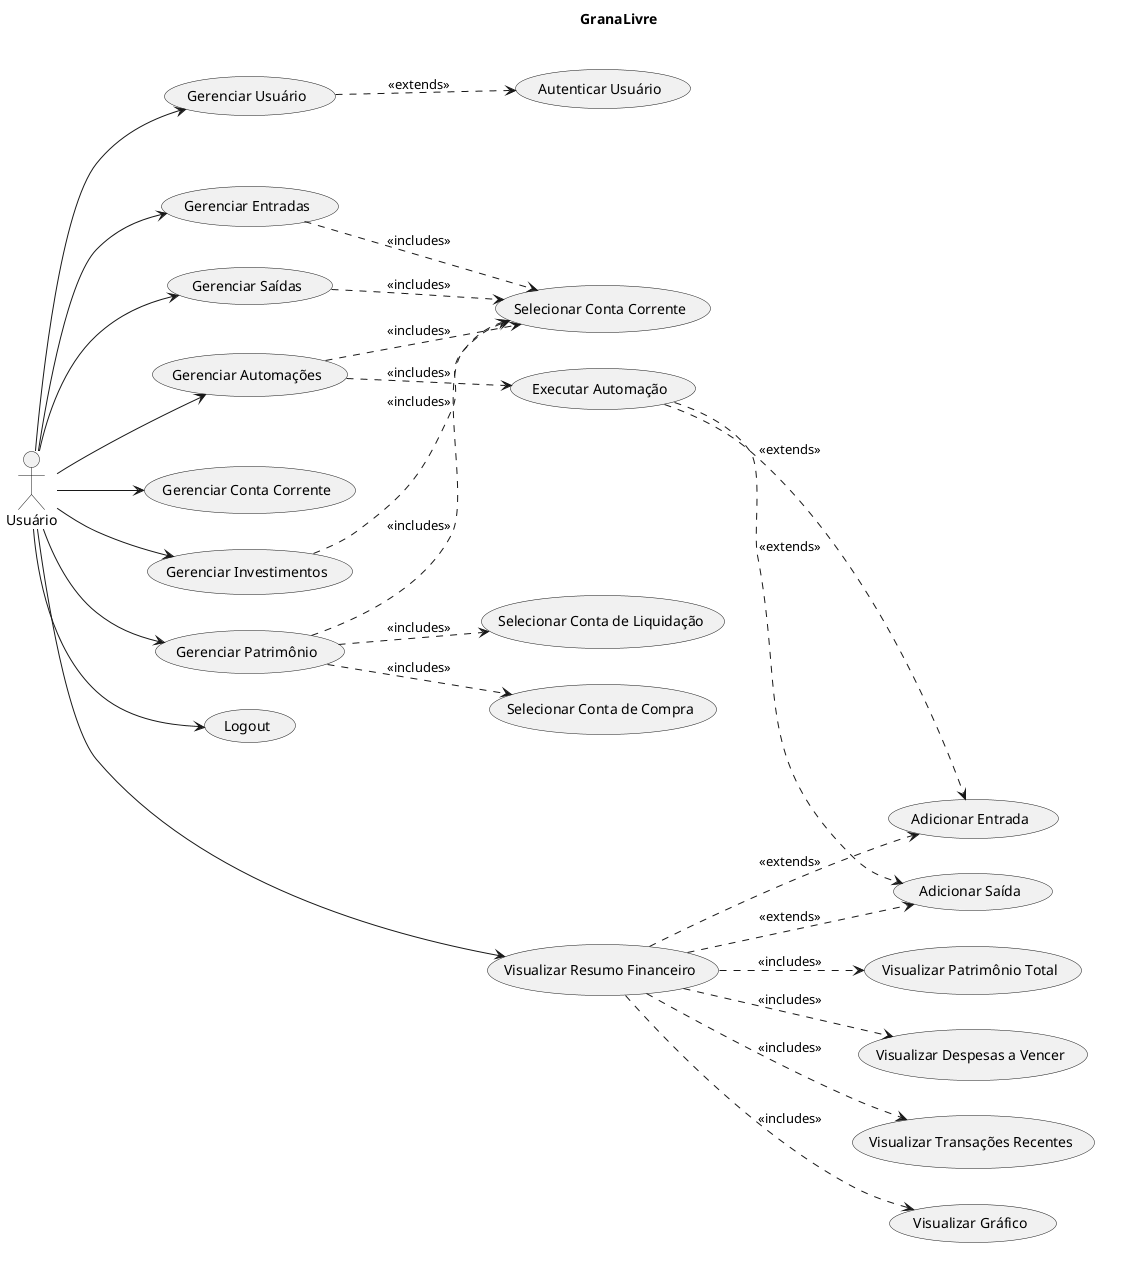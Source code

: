 @startuml GranaLivreUseCases
left to right direction

skinparam packageBorderColor transparent
skinparam packageBackgroundColor transparent

actor "Usuário" as User

rectangle "GranaLivre" {

    ' ----------------------
    ' Bloco: Usuário
    ' ----------------------
    rectangle {
        usecase "Gerenciar Usuário" as UC_GerenciarUsuario
        usecase "Autenticar Usuário" as UC_AutenticarUsuario
        UC_GerenciarUsuario ..> UC_AutenticarUsuario : <<extends>>
    }

    ' ----------------------
    ' Bloco: Resumo Financeiro
    ' ----------------------
    rectangle {
        usecase "Visualizar Resumo Financeiro" as UC_Resumo
        usecase "Visualizar Gráfico" as UC_GraficoResumo
        usecase "Visualizar Transações Recentes" as UC_TransacoesRecentes
        usecase "Visualizar Despesas a Vencer" as UC_DespesasVencer
        usecase "Visualizar Patrimônio Total" as UC_PatrimonioTotal
        usecase "Adicionar Entrada" as UC_AdicionarEntrada
        usecase "Adicionar Saída" as UC_AdicionarSaida

        ' relações internas
        UC_Resumo ..> UC_GraficoResumo : <<includes>>
        UC_Resumo ..> UC_TransacoesRecentes : <<includes>>
        UC_Resumo ..> UC_DespesasVencer : <<includes>>
        UC_Resumo ..> UC_PatrimonioTotal : <<includes>>
        UC_Resumo ..> UC_AdicionarEntrada : <<extends>>
        UC_Resumo ..> UC_AdicionarSaida : <<extends>>
    }

    ' ----------------------
    ' Bloco: Movimentações
    ' ----------------------
    rectangle {
        usecase "Gerenciar Entradas" as UC_Entradas
        usecase "Gerenciar Saídas" as UC_Saidas
        usecase "Gerenciar Automações" as UC_Automacoes

        ' Relações entre movimentações e contas
        usecase "Selecionar Conta Corrente" as UC_SelecionarConta

        UC_Entradas ..> UC_SelecionarConta : <<includes>>
        UC_Saidas ..> UC_SelecionarConta : <<includes>>
        UC_Automacoes ..> UC_SelecionarConta : <<includes>>

        ' Quando a automação executa, pode gerar uma entrada ou saída
        usecase "Executar Automação" as UC_ExecutarAutomacao
        UC_Automacoes ..> UC_ExecutarAutomacao : <<includes>>
        UC_ExecutarAutomacao ..> UC_AdicionarEntrada : <<extends>>
        UC_ExecutarAutomacao ..> UC_AdicionarSaida : <<extends>>
    }

    ' ----------------------
    ' Bloco: Conta Corrente, Investimentos e Patrimônio
    ' ----------------------
    rectangle {
        usecase "Gerenciar Conta Corrente" as UC_ContaCorrente
        usecase "Gerenciar Investimentos" as UC_Investimentos
        usecase "Gerenciar Patrimônio" as UC_Patrimonio
        usecase "Logout" as UC_Sair

        ' Relações entre esses módulos
        UC_Investimentos ..> UC_SelecionarConta : <<includes>>
        UC_Patrimonio ..> UC_SelecionarConta : <<includes>>

        ' Patrimônio ligado à conta de compra e à conta de liquidação
        usecase "Selecionar Conta de Compra" as UC_ContaCompra
        usecase "Selecionar Conta de Liquidação" as UC_ContaLiquidacao

        UC_Patrimonio ..> UC_ContaCompra : <<includes>>
        UC_Patrimonio ..> UC_ContaLiquidacao : <<includes>>
    }
}

' ----------------------
' Ligações com o ator
' ----------------------
User --> UC_GerenciarUsuario
User --> UC_Resumo
User --> UC_Entradas
User --> UC_Saidas
User --> UC_Automacoes
User --> UC_ContaCorrente
User --> UC_Investimentos
User --> UC_Patrimonio
User --> UC_Sair

@enduml
